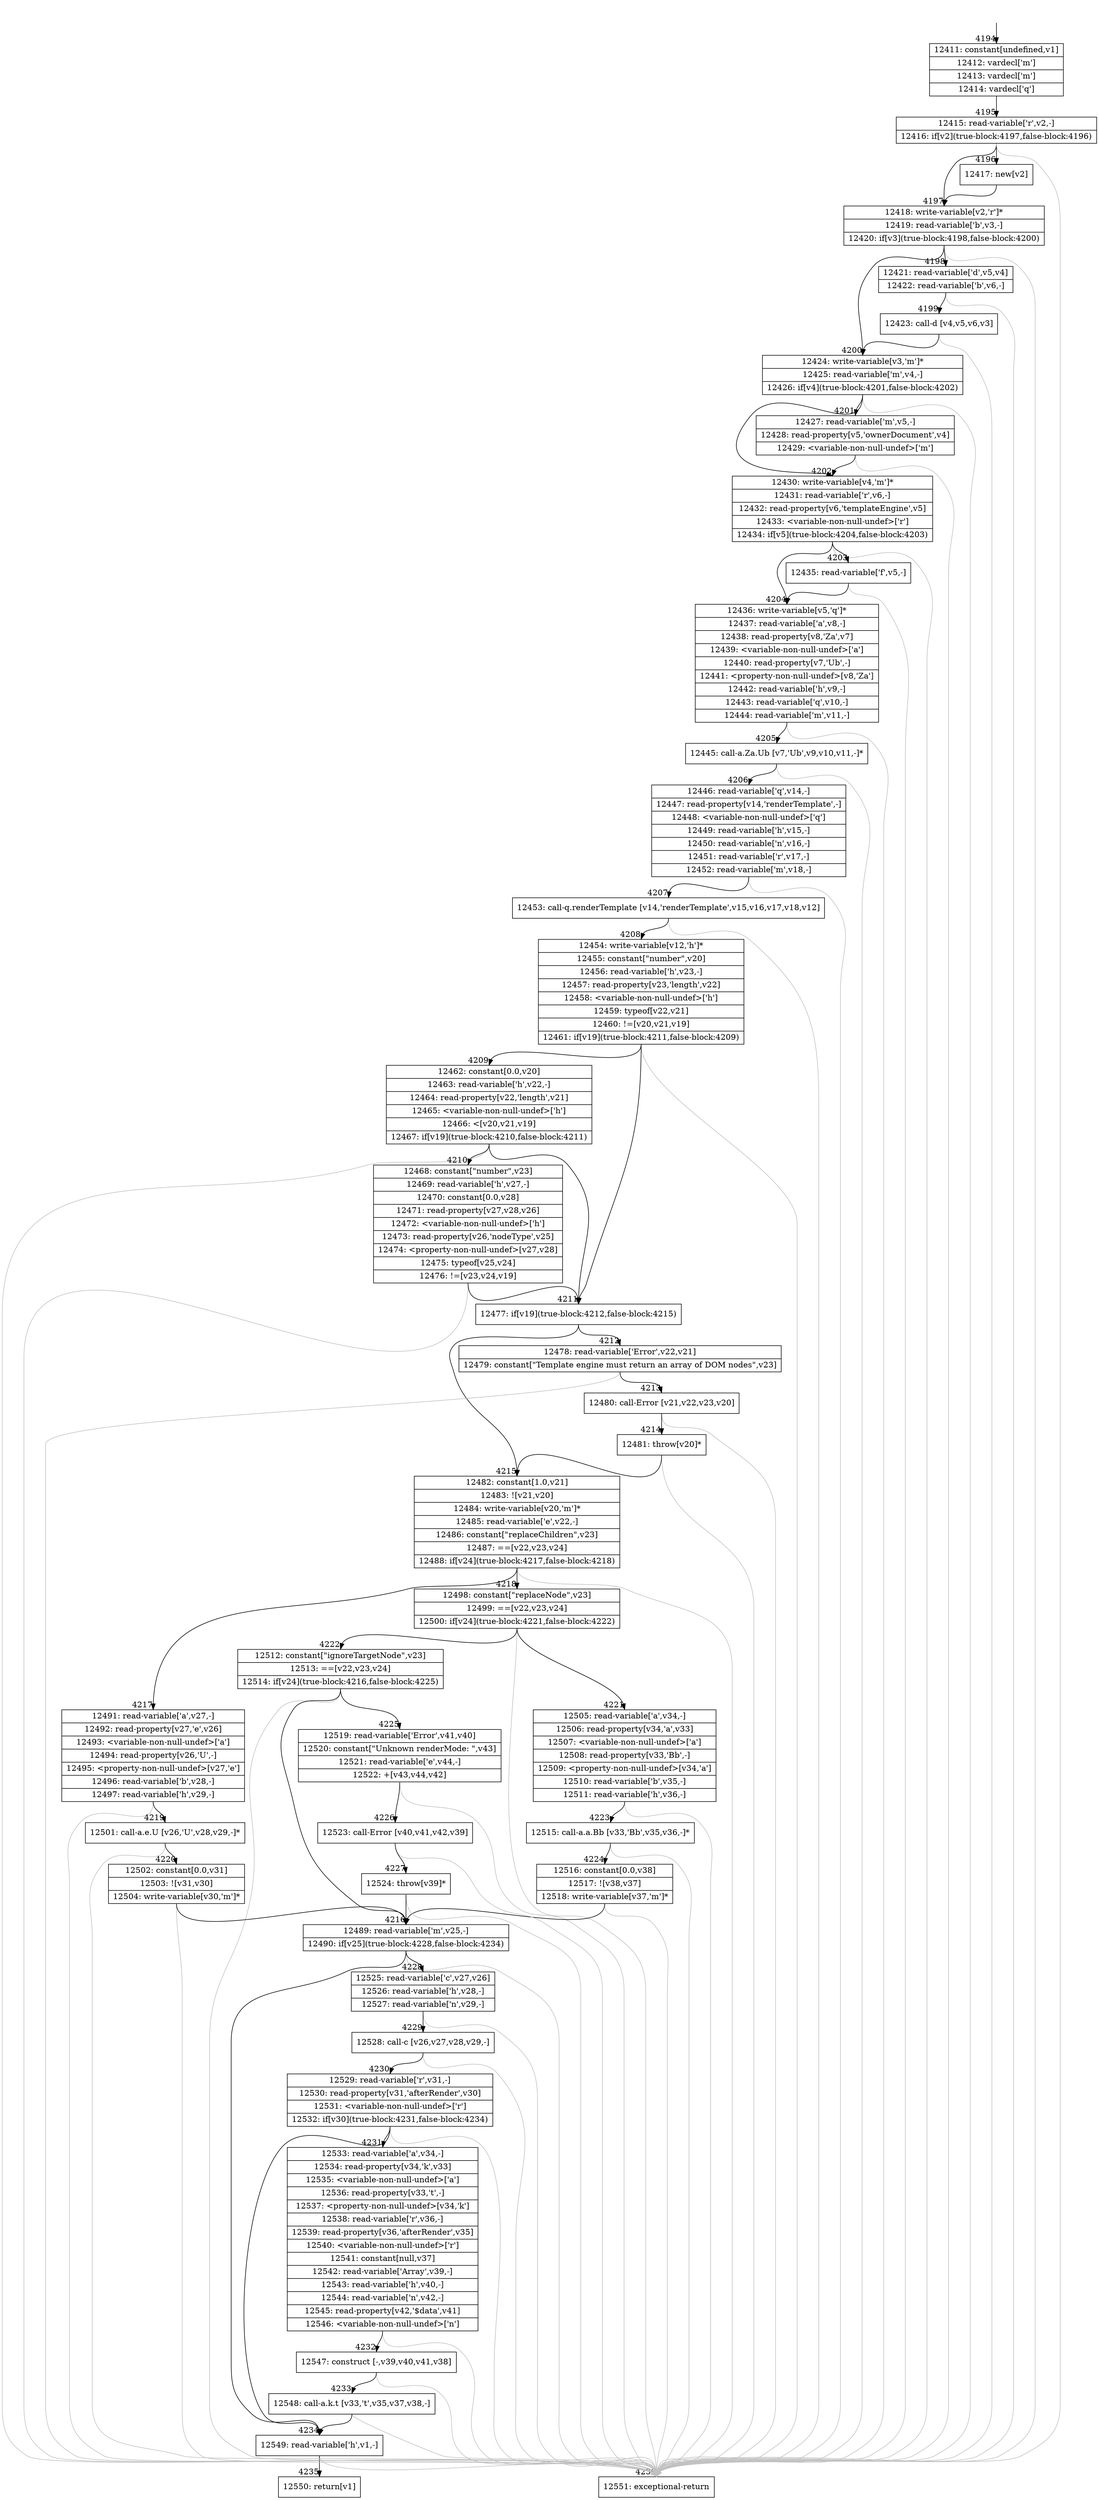 digraph {
rankdir="TD"
BB_entry349[shape=none,label=""];
BB_entry349 -> BB4194 [tailport=s, headport=n, headlabel="    4194"]
BB4194 [shape=record label="{12411: constant[undefined,v1]|12412: vardecl['m']|12413: vardecl['m']|12414: vardecl['q']}" ] 
BB4194 -> BB4195 [tailport=s, headport=n, headlabel="      4195"]
BB4195 [shape=record label="{12415: read-variable['r',v2,-]|12416: if[v2](true-block:4197,false-block:4196)}" ] 
BB4195 -> BB4197 [tailport=s, headport=n, headlabel="      4197"]
BB4195 -> BB4196 [tailport=s, headport=n, headlabel="      4196"]
BB4195 -> BB4236 [tailport=s, headport=n, color=gray, headlabel="      4236"]
BB4196 [shape=record label="{12417: new[v2]}" ] 
BB4196 -> BB4197 [tailport=s, headport=n]
BB4197 [shape=record label="{12418: write-variable[v2,'r']*|12419: read-variable['b',v3,-]|12420: if[v3](true-block:4198,false-block:4200)}" ] 
BB4197 -> BB4200 [tailport=s, headport=n, headlabel="      4200"]
BB4197 -> BB4198 [tailport=s, headport=n, headlabel="      4198"]
BB4197 -> BB4236 [tailport=s, headport=n, color=gray]
BB4198 [shape=record label="{12421: read-variable['d',v5,v4]|12422: read-variable['b',v6,-]}" ] 
BB4198 -> BB4199 [tailport=s, headport=n, headlabel="      4199"]
BB4198 -> BB4236 [tailport=s, headport=n, color=gray]
BB4199 [shape=record label="{12423: call-d [v4,v5,v6,v3]}" ] 
BB4199 -> BB4200 [tailport=s, headport=n]
BB4199 -> BB4236 [tailport=s, headport=n, color=gray]
BB4200 [shape=record label="{12424: write-variable[v3,'m']*|12425: read-variable['m',v4,-]|12426: if[v4](true-block:4201,false-block:4202)}" ] 
BB4200 -> BB4202 [tailport=s, headport=n, headlabel="      4202"]
BB4200 -> BB4201 [tailport=s, headport=n, headlabel="      4201"]
BB4200 -> BB4236 [tailport=s, headport=n, color=gray]
BB4201 [shape=record label="{12427: read-variable['m',v5,-]|12428: read-property[v5,'ownerDocument',v4]|12429: \<variable-non-null-undef\>['m']}" ] 
BB4201 -> BB4202 [tailport=s, headport=n]
BB4201 -> BB4236 [tailport=s, headport=n, color=gray]
BB4202 [shape=record label="{12430: write-variable[v4,'m']*|12431: read-variable['r',v6,-]|12432: read-property[v6,'templateEngine',v5]|12433: \<variable-non-null-undef\>['r']|12434: if[v5](true-block:4204,false-block:4203)}" ] 
BB4202 -> BB4204 [tailport=s, headport=n, headlabel="      4204"]
BB4202 -> BB4203 [tailport=s, headport=n, headlabel="      4203"]
BB4202 -> BB4236 [tailport=s, headport=n, color=gray]
BB4203 [shape=record label="{12435: read-variable['f',v5,-]}" ] 
BB4203 -> BB4204 [tailport=s, headport=n]
BB4203 -> BB4236 [tailport=s, headport=n, color=gray]
BB4204 [shape=record label="{12436: write-variable[v5,'q']*|12437: read-variable['a',v8,-]|12438: read-property[v8,'Za',v7]|12439: \<variable-non-null-undef\>['a']|12440: read-property[v7,'Ub',-]|12441: \<property-non-null-undef\>[v8,'Za']|12442: read-variable['h',v9,-]|12443: read-variable['q',v10,-]|12444: read-variable['m',v11,-]}" ] 
BB4204 -> BB4205 [tailport=s, headport=n, headlabel="      4205"]
BB4204 -> BB4236 [tailport=s, headport=n, color=gray]
BB4205 [shape=record label="{12445: call-a.Za.Ub [v7,'Ub',v9,v10,v11,-]*}" ] 
BB4205 -> BB4206 [tailport=s, headport=n, headlabel="      4206"]
BB4205 -> BB4236 [tailport=s, headport=n, color=gray]
BB4206 [shape=record label="{12446: read-variable['q',v14,-]|12447: read-property[v14,'renderTemplate',-]|12448: \<variable-non-null-undef\>['q']|12449: read-variable['h',v15,-]|12450: read-variable['n',v16,-]|12451: read-variable['r',v17,-]|12452: read-variable['m',v18,-]}" ] 
BB4206 -> BB4207 [tailport=s, headport=n, headlabel="      4207"]
BB4206 -> BB4236 [tailport=s, headport=n, color=gray]
BB4207 [shape=record label="{12453: call-q.renderTemplate [v14,'renderTemplate',v15,v16,v17,v18,v12]}" ] 
BB4207 -> BB4208 [tailport=s, headport=n, headlabel="      4208"]
BB4207 -> BB4236 [tailport=s, headport=n, color=gray]
BB4208 [shape=record label="{12454: write-variable[v12,'h']*|12455: constant[\"number\",v20]|12456: read-variable['h',v23,-]|12457: read-property[v23,'length',v22]|12458: \<variable-non-null-undef\>['h']|12459: typeof[v22,v21]|12460: !=[v20,v21,v19]|12461: if[v19](true-block:4211,false-block:4209)}" ] 
BB4208 -> BB4211 [tailport=s, headport=n, headlabel="      4211"]
BB4208 -> BB4209 [tailport=s, headport=n, headlabel="      4209"]
BB4208 -> BB4236 [tailport=s, headport=n, color=gray]
BB4209 [shape=record label="{12462: constant[0.0,v20]|12463: read-variable['h',v22,-]|12464: read-property[v22,'length',v21]|12465: \<variable-non-null-undef\>['h']|12466: \<[v20,v21,v19]|12467: if[v19](true-block:4210,false-block:4211)}" ] 
BB4209 -> BB4211 [tailport=s, headport=n]
BB4209 -> BB4210 [tailport=s, headport=n, headlabel="      4210"]
BB4209 -> BB4236 [tailport=s, headport=n, color=gray]
BB4210 [shape=record label="{12468: constant[\"number\",v23]|12469: read-variable['h',v27,-]|12470: constant[0.0,v28]|12471: read-property[v27,v28,v26]|12472: \<variable-non-null-undef\>['h']|12473: read-property[v26,'nodeType',v25]|12474: \<property-non-null-undef\>[v27,v28]|12475: typeof[v25,v24]|12476: !=[v23,v24,v19]}" ] 
BB4210 -> BB4211 [tailport=s, headport=n]
BB4210 -> BB4236 [tailport=s, headport=n, color=gray]
BB4211 [shape=record label="{12477: if[v19](true-block:4212,false-block:4215)}" ] 
BB4211 -> BB4212 [tailport=s, headport=n, headlabel="      4212"]
BB4211 -> BB4215 [tailport=s, headport=n, headlabel="      4215"]
BB4212 [shape=record label="{12478: read-variable['Error',v22,v21]|12479: constant[\"Template engine must return an array of DOM nodes\",v23]}" ] 
BB4212 -> BB4213 [tailport=s, headport=n, headlabel="      4213"]
BB4212 -> BB4236 [tailport=s, headport=n, color=gray]
BB4213 [shape=record label="{12480: call-Error [v21,v22,v23,v20]}" ] 
BB4213 -> BB4214 [tailport=s, headport=n, headlabel="      4214"]
BB4213 -> BB4236 [tailport=s, headport=n, color=gray]
BB4214 [shape=record label="{12481: throw[v20]*}" ] 
BB4214 -> BB4215 [tailport=s, headport=n]
BB4214 -> BB4236 [tailport=s, headport=n, color=gray]
BB4215 [shape=record label="{12482: constant[1.0,v21]|12483: ![v21,v20]|12484: write-variable[v20,'m']*|12485: read-variable['e',v22,-]|12486: constant[\"replaceChildren\",v23]|12487: ==[v22,v23,v24]|12488: if[v24](true-block:4217,false-block:4218)}" ] 
BB4215 -> BB4217 [tailport=s, headport=n, headlabel="      4217"]
BB4215 -> BB4218 [tailport=s, headport=n, headlabel="      4218"]
BB4215 -> BB4236 [tailport=s, headport=n, color=gray]
BB4216 [shape=record label="{12489: read-variable['m',v25,-]|12490: if[v25](true-block:4228,false-block:4234)}" ] 
BB4216 -> BB4234 [tailport=s, headport=n, headlabel="      4234"]
BB4216 -> BB4228 [tailport=s, headport=n, headlabel="      4228"]
BB4216 -> BB4236 [tailport=s, headport=n, color=gray]
BB4217 [shape=record label="{12491: read-variable['a',v27,-]|12492: read-property[v27,'e',v26]|12493: \<variable-non-null-undef\>['a']|12494: read-property[v26,'U',-]|12495: \<property-non-null-undef\>[v27,'e']|12496: read-variable['b',v28,-]|12497: read-variable['h',v29,-]}" ] 
BB4217 -> BB4219 [tailport=s, headport=n, headlabel="      4219"]
BB4217 -> BB4236 [tailport=s, headport=n, color=gray]
BB4218 [shape=record label="{12498: constant[\"replaceNode\",v23]|12499: ==[v22,v23,v24]|12500: if[v24](true-block:4221,false-block:4222)}" ] 
BB4218 -> BB4221 [tailport=s, headport=n, headlabel="      4221"]
BB4218 -> BB4222 [tailport=s, headport=n, headlabel="      4222"]
BB4218 -> BB4236 [tailport=s, headport=n, color=gray]
BB4219 [shape=record label="{12501: call-a.e.U [v26,'U',v28,v29,-]*}" ] 
BB4219 -> BB4220 [tailport=s, headport=n, headlabel="      4220"]
BB4219 -> BB4236 [tailport=s, headport=n, color=gray]
BB4220 [shape=record label="{12502: constant[0.0,v31]|12503: ![v31,v30]|12504: write-variable[v30,'m']*}" ] 
BB4220 -> BB4216 [tailport=s, headport=n, headlabel="      4216"]
BB4220 -> BB4236 [tailport=s, headport=n, color=gray]
BB4221 [shape=record label="{12505: read-variable['a',v34,-]|12506: read-property[v34,'a',v33]|12507: \<variable-non-null-undef\>['a']|12508: read-property[v33,'Bb',-]|12509: \<property-non-null-undef\>[v34,'a']|12510: read-variable['b',v35,-]|12511: read-variable['h',v36,-]}" ] 
BB4221 -> BB4223 [tailport=s, headport=n, headlabel="      4223"]
BB4221 -> BB4236 [tailport=s, headport=n, color=gray]
BB4222 [shape=record label="{12512: constant[\"ignoreTargetNode\",v23]|12513: ==[v22,v23,v24]|12514: if[v24](true-block:4216,false-block:4225)}" ] 
BB4222 -> BB4216 [tailport=s, headport=n]
BB4222 -> BB4225 [tailport=s, headport=n, headlabel="      4225"]
BB4222 -> BB4236 [tailport=s, headport=n, color=gray]
BB4223 [shape=record label="{12515: call-a.a.Bb [v33,'Bb',v35,v36,-]*}" ] 
BB4223 -> BB4224 [tailport=s, headport=n, headlabel="      4224"]
BB4223 -> BB4236 [tailport=s, headport=n, color=gray]
BB4224 [shape=record label="{12516: constant[0.0,v38]|12517: ![v38,v37]|12518: write-variable[v37,'m']*}" ] 
BB4224 -> BB4216 [tailport=s, headport=n]
BB4224 -> BB4236 [tailport=s, headport=n, color=gray]
BB4225 [shape=record label="{12519: read-variable['Error',v41,v40]|12520: constant[\"Unknown renderMode: \",v43]|12521: read-variable['e',v44,-]|12522: +[v43,v44,v42]}" ] 
BB4225 -> BB4226 [tailport=s, headport=n, headlabel="      4226"]
BB4225 -> BB4236 [tailport=s, headport=n, color=gray]
BB4226 [shape=record label="{12523: call-Error [v40,v41,v42,v39]}" ] 
BB4226 -> BB4227 [tailport=s, headport=n, headlabel="      4227"]
BB4226 -> BB4236 [tailport=s, headport=n, color=gray]
BB4227 [shape=record label="{12524: throw[v39]*}" ] 
BB4227 -> BB4216 [tailport=s, headport=n]
BB4227 -> BB4236 [tailport=s, headport=n, color=gray]
BB4228 [shape=record label="{12525: read-variable['c',v27,v26]|12526: read-variable['h',v28,-]|12527: read-variable['n',v29,-]}" ] 
BB4228 -> BB4229 [tailport=s, headport=n, headlabel="      4229"]
BB4228 -> BB4236 [tailport=s, headport=n, color=gray]
BB4229 [shape=record label="{12528: call-c [v26,v27,v28,v29,-]}" ] 
BB4229 -> BB4230 [tailport=s, headport=n, headlabel="      4230"]
BB4229 -> BB4236 [tailport=s, headport=n, color=gray]
BB4230 [shape=record label="{12529: read-variable['r',v31,-]|12530: read-property[v31,'afterRender',v30]|12531: \<variable-non-null-undef\>['r']|12532: if[v30](true-block:4231,false-block:4234)}" ] 
BB4230 -> BB4234 [tailport=s, headport=n]
BB4230 -> BB4231 [tailport=s, headport=n, headlabel="      4231"]
BB4230 -> BB4236 [tailport=s, headport=n, color=gray]
BB4231 [shape=record label="{12533: read-variable['a',v34,-]|12534: read-property[v34,'k',v33]|12535: \<variable-non-null-undef\>['a']|12536: read-property[v33,'t',-]|12537: \<property-non-null-undef\>[v34,'k']|12538: read-variable['r',v36,-]|12539: read-property[v36,'afterRender',v35]|12540: \<variable-non-null-undef\>['r']|12541: constant[null,v37]|12542: read-variable['Array',v39,-]|12543: read-variable['h',v40,-]|12544: read-variable['n',v42,-]|12545: read-property[v42,'$data',v41]|12546: \<variable-non-null-undef\>['n']}" ] 
BB4231 -> BB4232 [tailport=s, headport=n, headlabel="      4232"]
BB4231 -> BB4236 [tailport=s, headport=n, color=gray]
BB4232 [shape=record label="{12547: construct [-,v39,v40,v41,v38]}" ] 
BB4232 -> BB4233 [tailport=s, headport=n, headlabel="      4233"]
BB4232 -> BB4236 [tailport=s, headport=n, color=gray]
BB4233 [shape=record label="{12548: call-a.k.t [v33,'t',v35,v37,v38,-]}" ] 
BB4233 -> BB4234 [tailport=s, headport=n]
BB4233 -> BB4236 [tailport=s, headport=n, color=gray]
BB4234 [shape=record label="{12549: read-variable['h',v1,-]}" ] 
BB4234 -> BB4235 [tailport=s, headport=n, headlabel="      4235"]
BB4234 -> BB4236 [tailport=s, headport=n, color=gray]
BB4235 [shape=record label="{12550: return[v1]}" ] 
BB4236 [shape=record label="{12551: exceptional-return}" ] 
}
